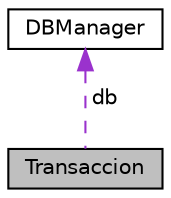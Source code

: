 digraph "Transaccion"
{
 // LATEX_PDF_SIZE
  edge [fontname="Helvetica",fontsize="10",labelfontname="Helvetica",labelfontsize="10"];
  node [fontname="Helvetica",fontsize="10",shape=record];
  Node1 [label="Transaccion",height=0.2,width=0.4,color="black", fillcolor="grey75", style="filled", fontcolor="black",tooltip="Clase abstracta Transaccion."];
  Node2 -> Node1 [dir="back",color="darkorchid3",fontsize="10",style="dashed",label=" db" ,fontname="Helvetica"];
  Node2 [label="DBManager",height=0.2,width=0.4,color="black", fillcolor="white", style="filled",URL="$class_d_b_manager.html",tooltip="Clase DBManager."];
}
